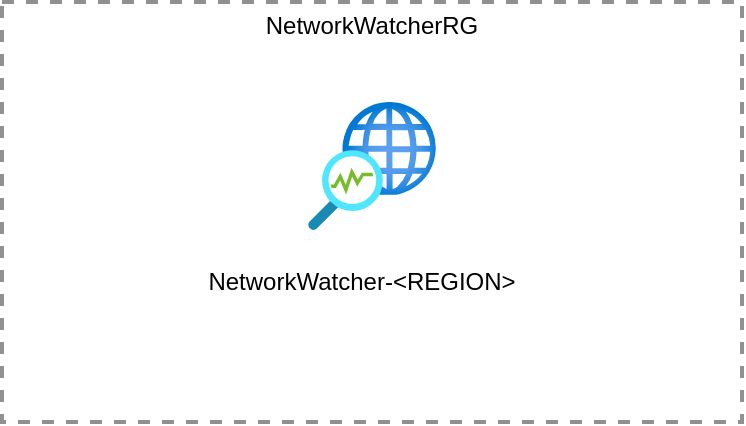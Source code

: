 <mxfile version="13.7.9" type="device"><diagram id="WI9T0HZ2pTsCkuznbFz-" name="Page-1"><mxGraphModel dx="992" dy="731" grid="1" gridSize="10" guides="1" tooltips="1" connect="1" arrows="1" fold="1" page="1" pageScale="1" pageWidth="1169" pageHeight="827" math="0" shadow="0"><root><mxCell id="0"/><mxCell id="1" parent="0"/><mxCell id="LW2X4qs7GrV5WXQ6zIDu-1" value="NetworkWatcherRG" style="fontStyle=0;verticalAlign=top;align=center;spacingTop=-2;fillColor=none;rounded=0;whiteSpace=wrap;html=1;strokeColor=#919191;strokeWidth=2;dashed=1;container=1;collapsible=0;expand=0;recursiveResize=0;" vertex="1" parent="1"><mxGeometry x="180" y="130" width="370" height="210" as="geometry"/></mxCell><mxCell id="LW2X4qs7GrV5WXQ6zIDu-2" value="" style="aspect=fixed;html=1;points=[];align=center;image;fontSize=12;image=img/lib/azure2/networking/Network_Watcher.svg;" vertex="1" parent="LW2X4qs7GrV5WXQ6zIDu-1"><mxGeometry x="153" y="50" width="64" height="64" as="geometry"/></mxCell><mxCell id="LW2X4qs7GrV5WXQ6zIDu-3" value="NetworkWatcher-&amp;lt;REGION&amp;gt;" style="text;html=1;strokeColor=none;fillColor=none;align=center;verticalAlign=middle;whiteSpace=wrap;rounded=0;" vertex="1" parent="LW2X4qs7GrV5WXQ6zIDu-1"><mxGeometry x="60" y="130" width="240" height="20" as="geometry"/></mxCell></root></mxGraphModel></diagram></mxfile>